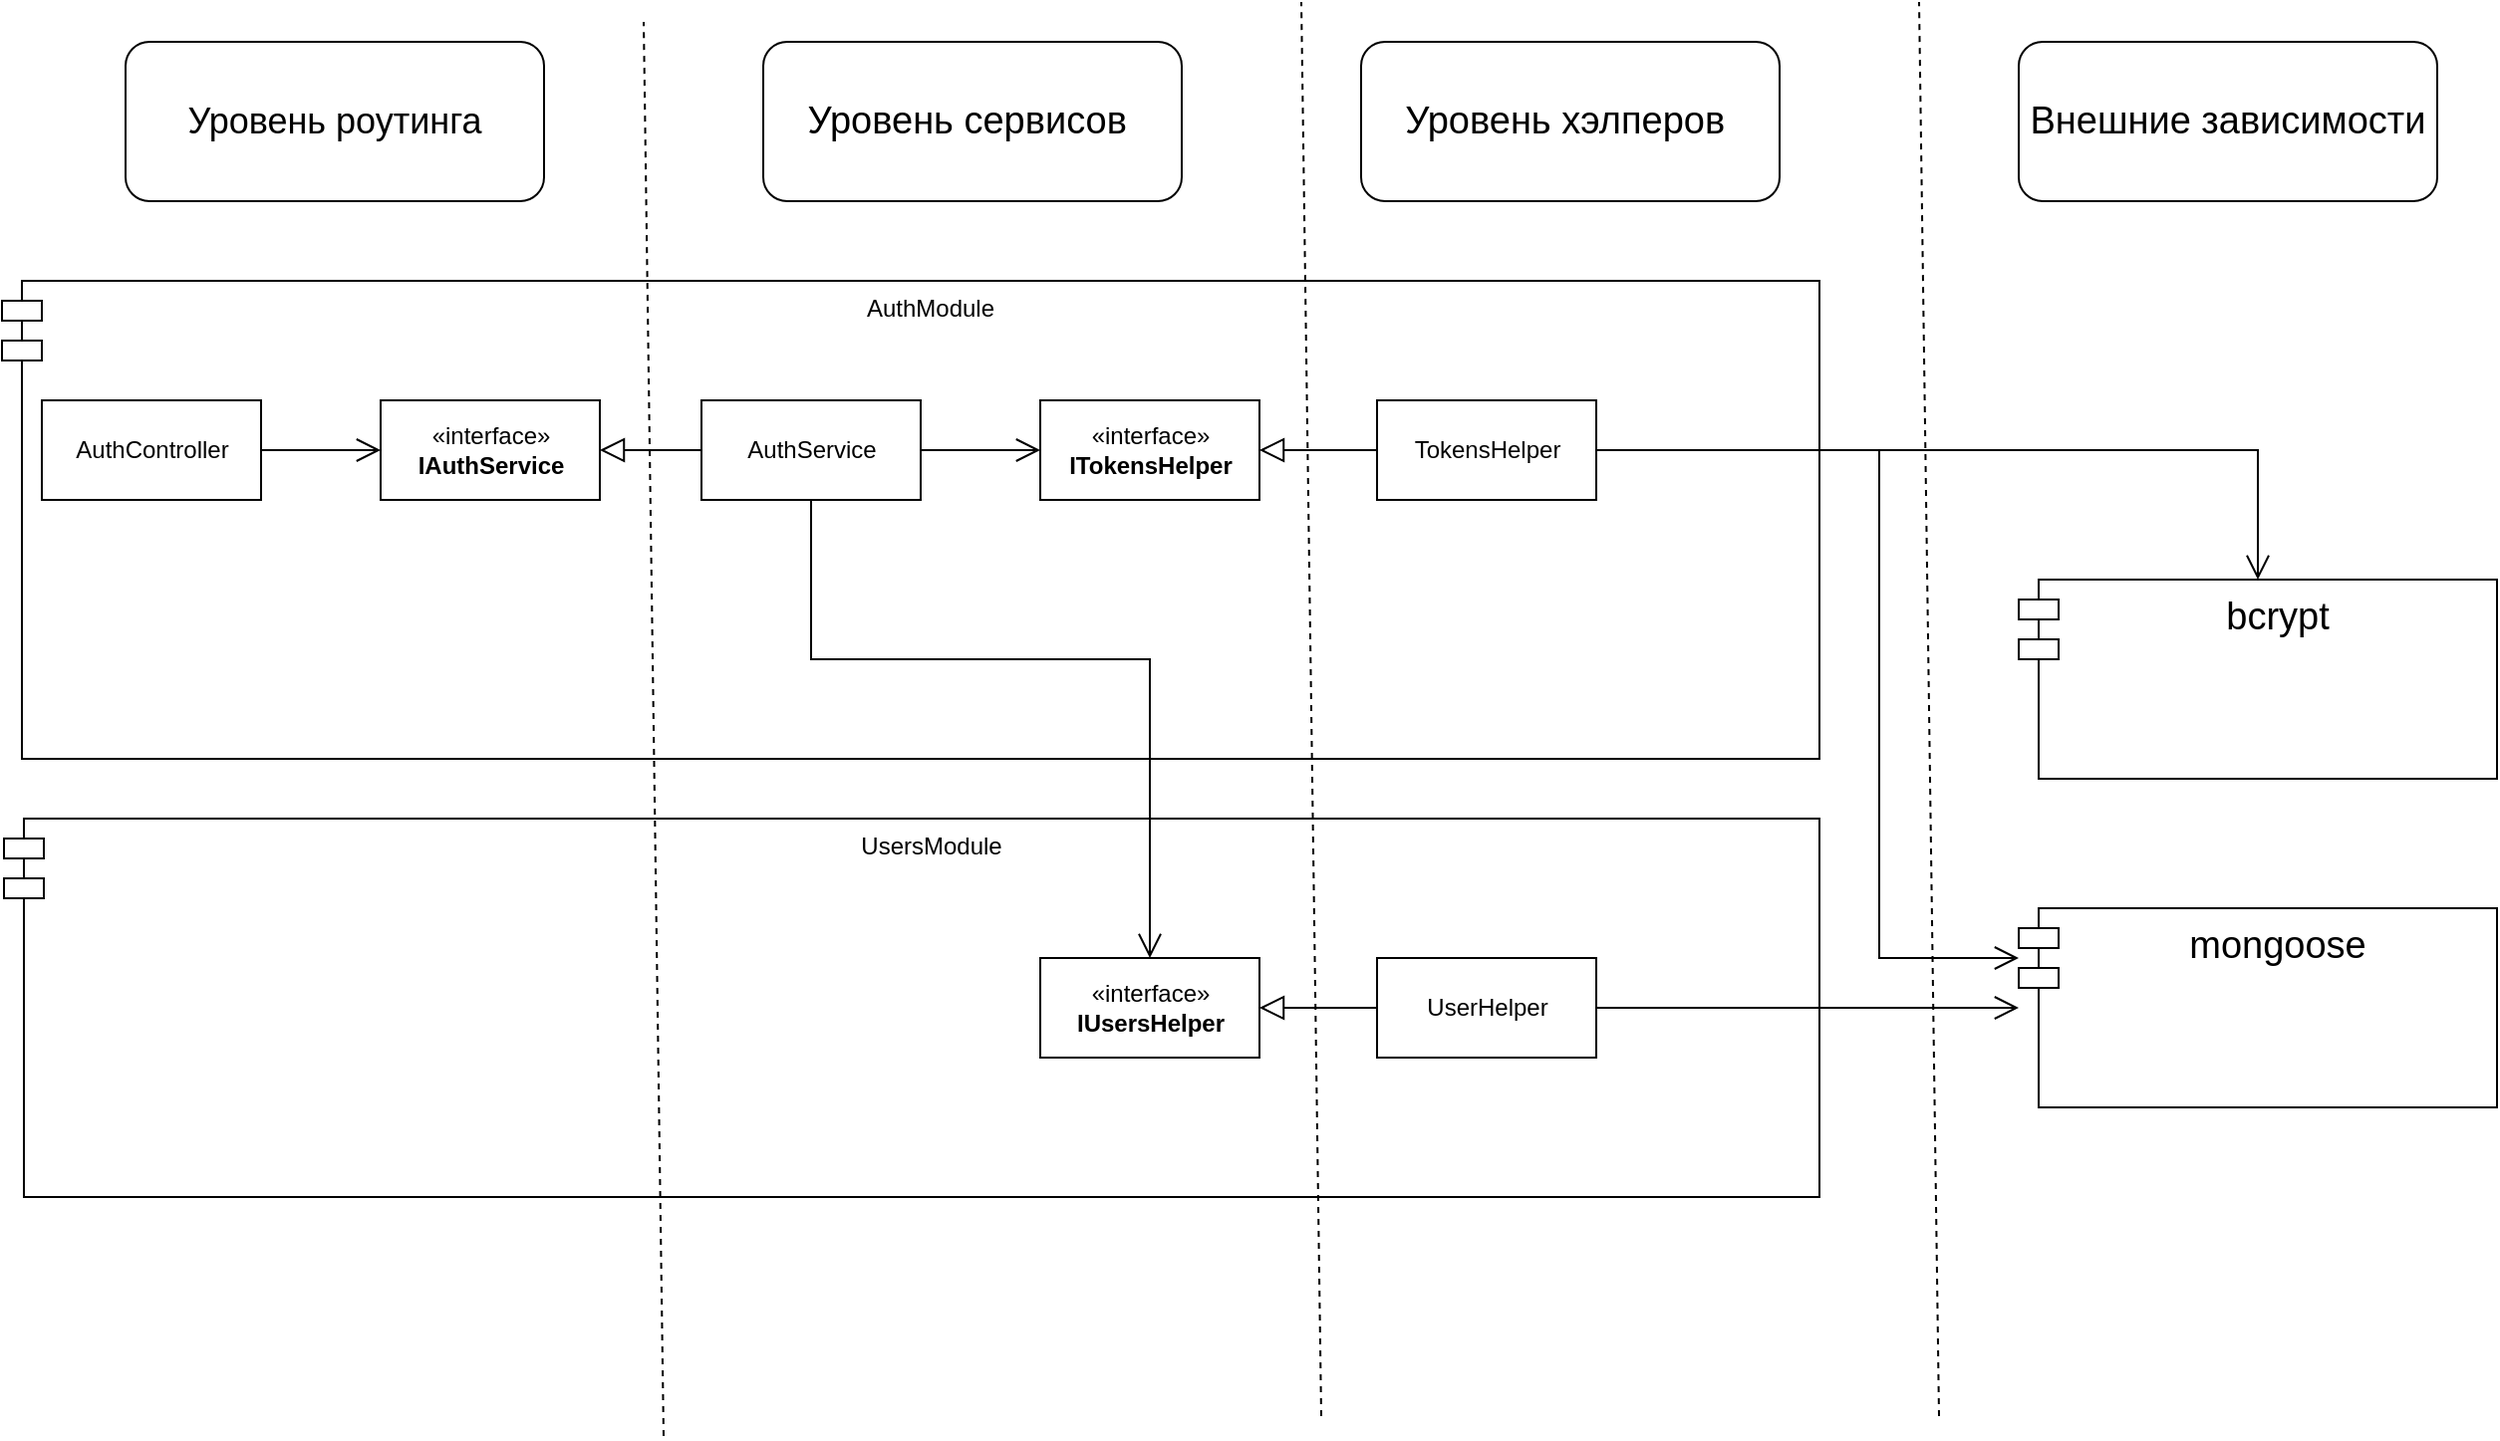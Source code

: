 <mxfile version="20.0.1" type="github">
  <diagram id="Mc6Aq-rCgRCbNOoT8Rrk" name="Page-1">
    <mxGraphModel dx="1626" dy="935" grid="1" gridSize="10" guides="1" tooltips="1" connect="1" arrows="1" fold="1" page="1" pageScale="1" pageWidth="827" pageHeight="1169" math="0" shadow="0">
      <root>
        <mxCell id="0" />
        <mxCell id="1" parent="0" />
        <mxCell id="MA7L2x5hjROUiLYcTf8r-1" value="UsersModule" style="shape=module;align=left;spacingLeft=20;align=center;verticalAlign=top;" vertex="1" parent="1">
          <mxGeometry x="9" y="530" width="911" height="190" as="geometry" />
        </mxCell>
        <mxCell id="MA7L2x5hjROUiLYcTf8r-2" value="AuthModule" style="shape=module;align=left;spacingLeft=20;align=center;verticalAlign=top;" vertex="1" parent="1">
          <mxGeometry x="8" y="260" width="912" height="240" as="geometry" />
        </mxCell>
        <mxCell id="MA7L2x5hjROUiLYcTf8r-3" value="«interface»&lt;br&gt;&lt;b&gt;IAuthService&lt;/b&gt;" style="html=1;" vertex="1" parent="1">
          <mxGeometry x="198" y="320" width="110" height="50" as="geometry" />
        </mxCell>
        <mxCell id="MA7L2x5hjROUiLYcTf8r-14" style="edgeStyle=orthogonalEdgeStyle;rounded=0;orthogonalLoop=1;jettySize=auto;html=1;endArrow=open;endFill=0;startSize=10;endSize=10;" edge="1" parent="1" source="MA7L2x5hjROUiLYcTf8r-4" target="MA7L2x5hjROUiLYcTf8r-3">
          <mxGeometry relative="1" as="geometry" />
        </mxCell>
        <mxCell id="MA7L2x5hjROUiLYcTf8r-4" value="AuthController" style="html=1;" vertex="1" parent="1">
          <mxGeometry x="28" y="320" width="110" height="50" as="geometry" />
        </mxCell>
        <mxCell id="MA7L2x5hjROUiLYcTf8r-13" style="edgeStyle=orthogonalEdgeStyle;rounded=0;orthogonalLoop=1;jettySize=auto;html=1;endArrow=block;endFill=0;startSize=10;endSize=10;" edge="1" parent="1" source="MA7L2x5hjROUiLYcTf8r-5" target="MA7L2x5hjROUiLYcTf8r-3">
          <mxGeometry relative="1" as="geometry" />
        </mxCell>
        <mxCell id="MA7L2x5hjROUiLYcTf8r-15" style="edgeStyle=orthogonalEdgeStyle;rounded=0;orthogonalLoop=1;jettySize=auto;html=1;endArrow=open;endFill=0;startSize=10;endSize=10;" edge="1" parent="1" source="MA7L2x5hjROUiLYcTf8r-5" target="MA7L2x5hjROUiLYcTf8r-7">
          <mxGeometry relative="1" as="geometry" />
        </mxCell>
        <mxCell id="MA7L2x5hjROUiLYcTf8r-16" style="edgeStyle=orthogonalEdgeStyle;rounded=0;orthogonalLoop=1;jettySize=auto;html=1;endArrow=open;endFill=0;startSize=10;endSize=10;" edge="1" parent="1" source="MA7L2x5hjROUiLYcTf8r-5" target="MA7L2x5hjROUiLYcTf8r-10">
          <mxGeometry relative="1" as="geometry">
            <Array as="points">
              <mxPoint x="414" y="450" />
              <mxPoint x="584" y="450" />
            </Array>
          </mxGeometry>
        </mxCell>
        <mxCell id="MA7L2x5hjROUiLYcTf8r-5" value="AuthService" style="html=1;" vertex="1" parent="1">
          <mxGeometry x="359" y="320" width="110" height="50" as="geometry" />
        </mxCell>
        <mxCell id="MA7L2x5hjROUiLYcTf8r-7" value="«interface»&lt;br&gt;&lt;b&gt;ITokensHelper&lt;/b&gt;" style="html=1;" vertex="1" parent="1">
          <mxGeometry x="529" y="320" width="110" height="50" as="geometry" />
        </mxCell>
        <mxCell id="MA7L2x5hjROUiLYcTf8r-8" style="edgeStyle=orthogonalEdgeStyle;rounded=0;orthogonalLoop=1;jettySize=auto;html=1;endArrow=block;endFill=0;endSize=10;startSize=10;" edge="1" source="MA7L2x5hjROUiLYcTf8r-9" target="MA7L2x5hjROUiLYcTf8r-7" parent="1">
          <mxGeometry relative="1" as="geometry" />
        </mxCell>
        <mxCell id="MA7L2x5hjROUiLYcTf8r-33" style="edgeStyle=orthogonalEdgeStyle;rounded=0;orthogonalLoop=1;jettySize=auto;html=1;fontSize=19;endArrow=open;endFill=0;startSize=10;endSize=10;" edge="1" parent="1" source="MA7L2x5hjROUiLYcTf8r-9" target="MA7L2x5hjROUiLYcTf8r-30">
          <mxGeometry relative="1" as="geometry" />
        </mxCell>
        <mxCell id="MA7L2x5hjROUiLYcTf8r-34" style="edgeStyle=orthogonalEdgeStyle;rounded=0;orthogonalLoop=1;jettySize=auto;html=1;fontSize=19;endArrow=open;endFill=0;startSize=10;endSize=10;" edge="1" parent="1" source="MA7L2x5hjROUiLYcTf8r-9" target="MA7L2x5hjROUiLYcTf8r-26">
          <mxGeometry relative="1" as="geometry">
            <Array as="points">
              <mxPoint x="950" y="345" />
              <mxPoint x="950" y="600" />
            </Array>
          </mxGeometry>
        </mxCell>
        <mxCell id="MA7L2x5hjROUiLYcTf8r-9" value="TokensHelper" style="html=1;" vertex="1" parent="1">
          <mxGeometry x="698" y="320" width="110" height="50" as="geometry" />
        </mxCell>
        <mxCell id="MA7L2x5hjROUiLYcTf8r-10" value="«interface»&lt;br&gt;&lt;b&gt;IUsersHelper&lt;/b&gt;" style="html=1;" vertex="1" parent="1">
          <mxGeometry x="529" y="600" width="110" height="50" as="geometry" />
        </mxCell>
        <mxCell id="MA7L2x5hjROUiLYcTf8r-11" style="edgeStyle=orthogonalEdgeStyle;rounded=0;orthogonalLoop=1;jettySize=auto;html=1;endArrow=block;endFill=0;endSize=10;startSize=10;" edge="1" source="MA7L2x5hjROUiLYcTf8r-12" target="MA7L2x5hjROUiLYcTf8r-10" parent="1">
          <mxGeometry relative="1" as="geometry" />
        </mxCell>
        <mxCell id="MA7L2x5hjROUiLYcTf8r-35" style="edgeStyle=orthogonalEdgeStyle;rounded=0;orthogonalLoop=1;jettySize=auto;html=1;fontSize=19;endArrow=open;endFill=0;startSize=10;endSize=10;" edge="1" parent="1" source="MA7L2x5hjROUiLYcTf8r-12" target="MA7L2x5hjROUiLYcTf8r-26">
          <mxGeometry relative="1" as="geometry" />
        </mxCell>
        <mxCell id="MA7L2x5hjROUiLYcTf8r-12" value="UserHelper" style="html=1;" vertex="1" parent="1">
          <mxGeometry x="698" y="600" width="110" height="50" as="geometry" />
        </mxCell>
        <mxCell id="MA7L2x5hjROUiLYcTf8r-21" value="" style="endArrow=none;dashed=1;html=1;rounded=0;startSize=10;endSize=10;" edge="1" parent="1">
          <mxGeometry width="50" height="50" relative="1" as="geometry">
            <mxPoint x="340" y="840" as="sourcePoint" />
            <mxPoint x="330" y="130" as="targetPoint" />
          </mxGeometry>
        </mxCell>
        <mxCell id="MA7L2x5hjROUiLYcTf8r-22" value="" style="endArrow=none;dashed=1;html=1;rounded=0;startSize=10;endSize=10;" edge="1" parent="1">
          <mxGeometry width="50" height="50" relative="1" as="geometry">
            <mxPoint x="670" y="830" as="sourcePoint" />
            <mxPoint x="660" y="120" as="targetPoint" />
          </mxGeometry>
        </mxCell>
        <mxCell id="MA7L2x5hjROUiLYcTf8r-23" value="&lt;font style=&quot;font-size: 18px;&quot;&gt;Уровень роутинга&lt;/font&gt;" style="rounded=1;whiteSpace=wrap;html=1;" vertex="1" parent="1">
          <mxGeometry x="70" y="140" width="210" height="80" as="geometry" />
        </mxCell>
        <mxCell id="MA7L2x5hjROUiLYcTf8r-24" value="&lt;font style=&quot;font-size: 19px;&quot;&gt;Уровень сервисов&amp;nbsp;&lt;/font&gt;" style="rounded=1;whiteSpace=wrap;html=1;" vertex="1" parent="1">
          <mxGeometry x="390" y="140" width="210" height="80" as="geometry" />
        </mxCell>
        <mxCell id="MA7L2x5hjROUiLYcTf8r-25" value="&lt;font style=&quot;font-size: 19px;&quot;&gt;Уровень хэлперов&amp;nbsp;&lt;/font&gt;" style="rounded=1;whiteSpace=wrap;html=1;" vertex="1" parent="1">
          <mxGeometry x="690" y="140" width="210" height="80" as="geometry" />
        </mxCell>
        <mxCell id="MA7L2x5hjROUiLYcTf8r-26" value="mongoose" style="shape=module;align=left;spacingLeft=20;align=center;verticalAlign=top;fontSize=19;" vertex="1" parent="1">
          <mxGeometry x="1020" y="575" width="240" height="100" as="geometry" />
        </mxCell>
        <mxCell id="MA7L2x5hjROUiLYcTf8r-27" value="&lt;font style=&quot;font-size: 19px;&quot;&gt;Внешние зависимости&lt;/font&gt;" style="rounded=1;whiteSpace=wrap;html=1;" vertex="1" parent="1">
          <mxGeometry x="1020" y="140" width="210" height="80" as="geometry" />
        </mxCell>
        <mxCell id="MA7L2x5hjROUiLYcTf8r-28" value="" style="endArrow=none;dashed=1;html=1;rounded=0;startSize=10;endSize=10;" edge="1" parent="1">
          <mxGeometry width="50" height="50" relative="1" as="geometry">
            <mxPoint x="980" y="830" as="sourcePoint" />
            <mxPoint x="970" y="120" as="targetPoint" />
          </mxGeometry>
        </mxCell>
        <mxCell id="MA7L2x5hjROUiLYcTf8r-30" value="bcrypt" style="shape=module;align=left;spacingLeft=20;align=center;verticalAlign=top;fontSize=19;" vertex="1" parent="1">
          <mxGeometry x="1020" y="410" width="240" height="100" as="geometry" />
        </mxCell>
      </root>
    </mxGraphModel>
  </diagram>
</mxfile>
